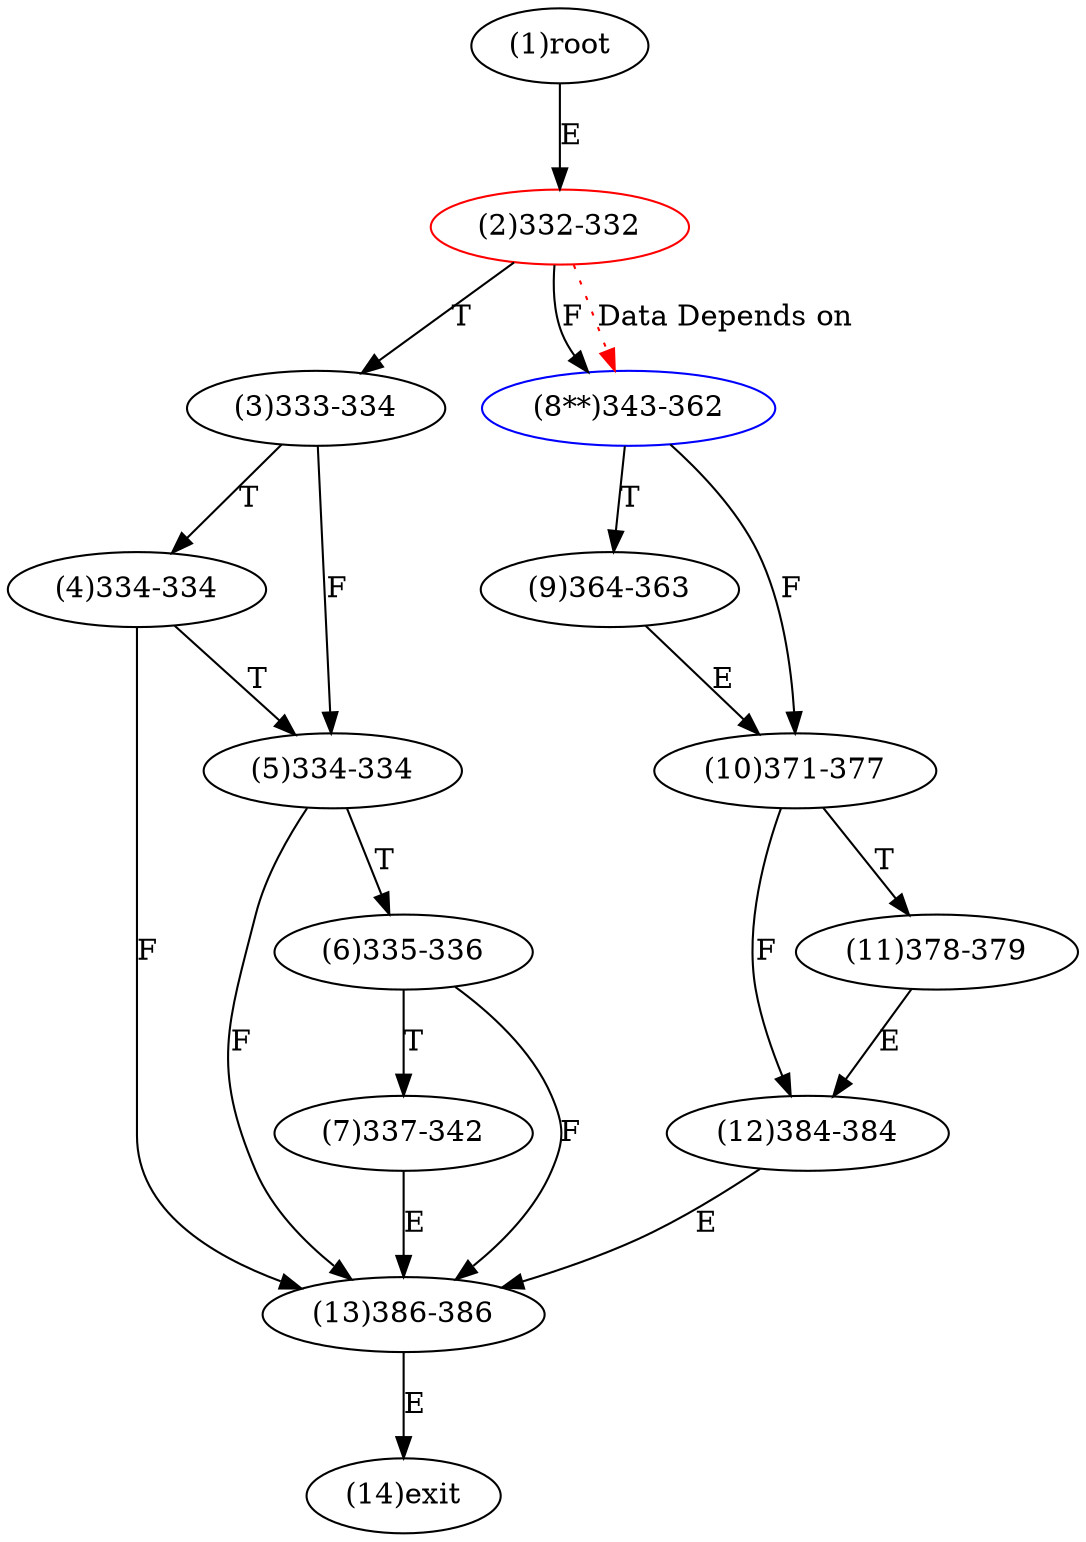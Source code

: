digraph "" { 
1[ label="(1)root"];
2[ label="(2)332-332",color=red];
3[ label="(3)333-334"];
4[ label="(4)334-334"];
5[ label="(5)334-334"];
6[ label="(6)335-336"];
7[ label="(7)337-342"];
8[ label="(8**)343-362",color=blue];
9[ label="(9)364-363"];
10[ label="(10)371-377"];
11[ label="(11)378-379"];
12[ label="(12)384-384"];
13[ label="(13)386-386"];
14[ label="(14)exit"];
1->2[ label="E"];
2->8[ label="F"];
2->3[ label="T"];
3->5[ label="F"];
3->4[ label="T"];
4->13[ label="F"];
4->5[ label="T"];
5->13[ label="F"];
5->6[ label="T"];
6->13[ label="F"];
6->7[ label="T"];
7->13[ label="E"];
8->10[ label="F"];
8->9[ label="T"];
9->10[ label="E"];
10->12[ label="F"];
10->11[ label="T"];
11->12[ label="E"];
12->13[ label="E"];
13->14[ label="E"];
2->8[ color="red" label="Data Depends on" style = dotted ];
}